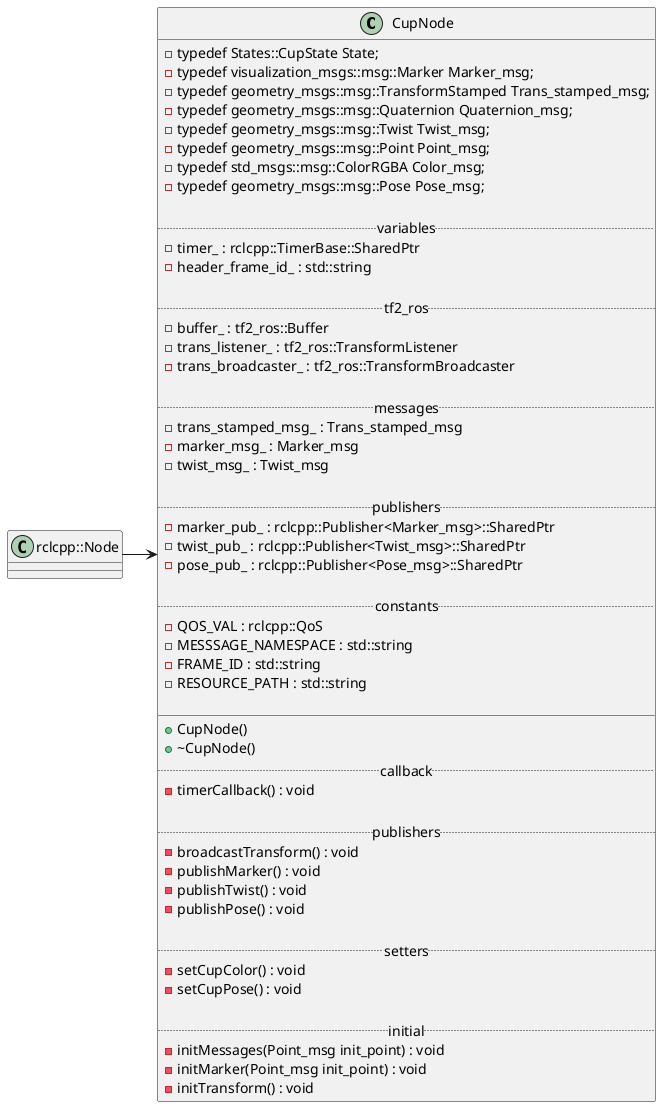 
@startuml

class CupNode {
{field} -typedef States::CupState State;
{field} -typedef visualization_msgs::msg::Marker Marker_msg;
{field} -typedef geometry_msgs::msg::TransformStamped Trans_stamped_msg;
{field} -typedef geometry_msgs::msg::Quaternion Quaternion_msg;
{field} -typedef geometry_msgs::msg::Twist Twist_msg;
{field} -typedef geometry_msgs::msg::Point Point_msg;
{field} -typedef std_msgs::msg::ColorRGBA Color_msg;
{field} -typedef geometry_msgs::msg::Pose Pose_msg;

..variables..
{field} -timer_ : rclcpp::TimerBase::SharedPtr
{field} -header_frame_id_ : std::string

..tf2_ros..
{field} -buffer_ : tf2_ros::Buffer
{field} -trans_listener_ : tf2_ros::TransformListener
{field} -trans_broadcaster_ : tf2_ros::TransformBroadcaster

..messages..
{field} -trans_stamped_msg_ : Trans_stamped_msg
{field} -marker_msg_ : Marker_msg
{field} -twist_msg_ : Twist_msg

..publishers..
{field} -marker_pub_ : rclcpp::Publisher<Marker_msg>::SharedPtr
{field} -twist_pub_ : rclcpp::Publisher<Twist_msg>::SharedPtr
{field} -pose_pub_ : rclcpp::Publisher<Pose_msg>::SharedPtr

..constants..
{field} -QOS_VAL : rclcpp::QoS
{field} -MESSSAGE_NAMESPACE : std::string
{field} -FRAME_ID : std::string
{field} -RESOURCE_PATH : std::string

__
{method} +CupNode()
{method} +~CupNode()
..callback..
{method} -timerCallback() : void

..publishers..
{method} -broadcastTransform() : void
{method} -publishMarker() : void
{method} -publishTwist() : void
{method} -publishPose() : void

..setters..
{method} -setCupColor() : void
{method} -setCupPose() : void

..initial..
{method} -initMessages(Point_msg init_point) : void
{method} -initMarker(Point_msg init_point) : void
{method} -initTransform() : void
}

class rclcpp::Node{}
rclcpp::Node->CupNode

@enduml


